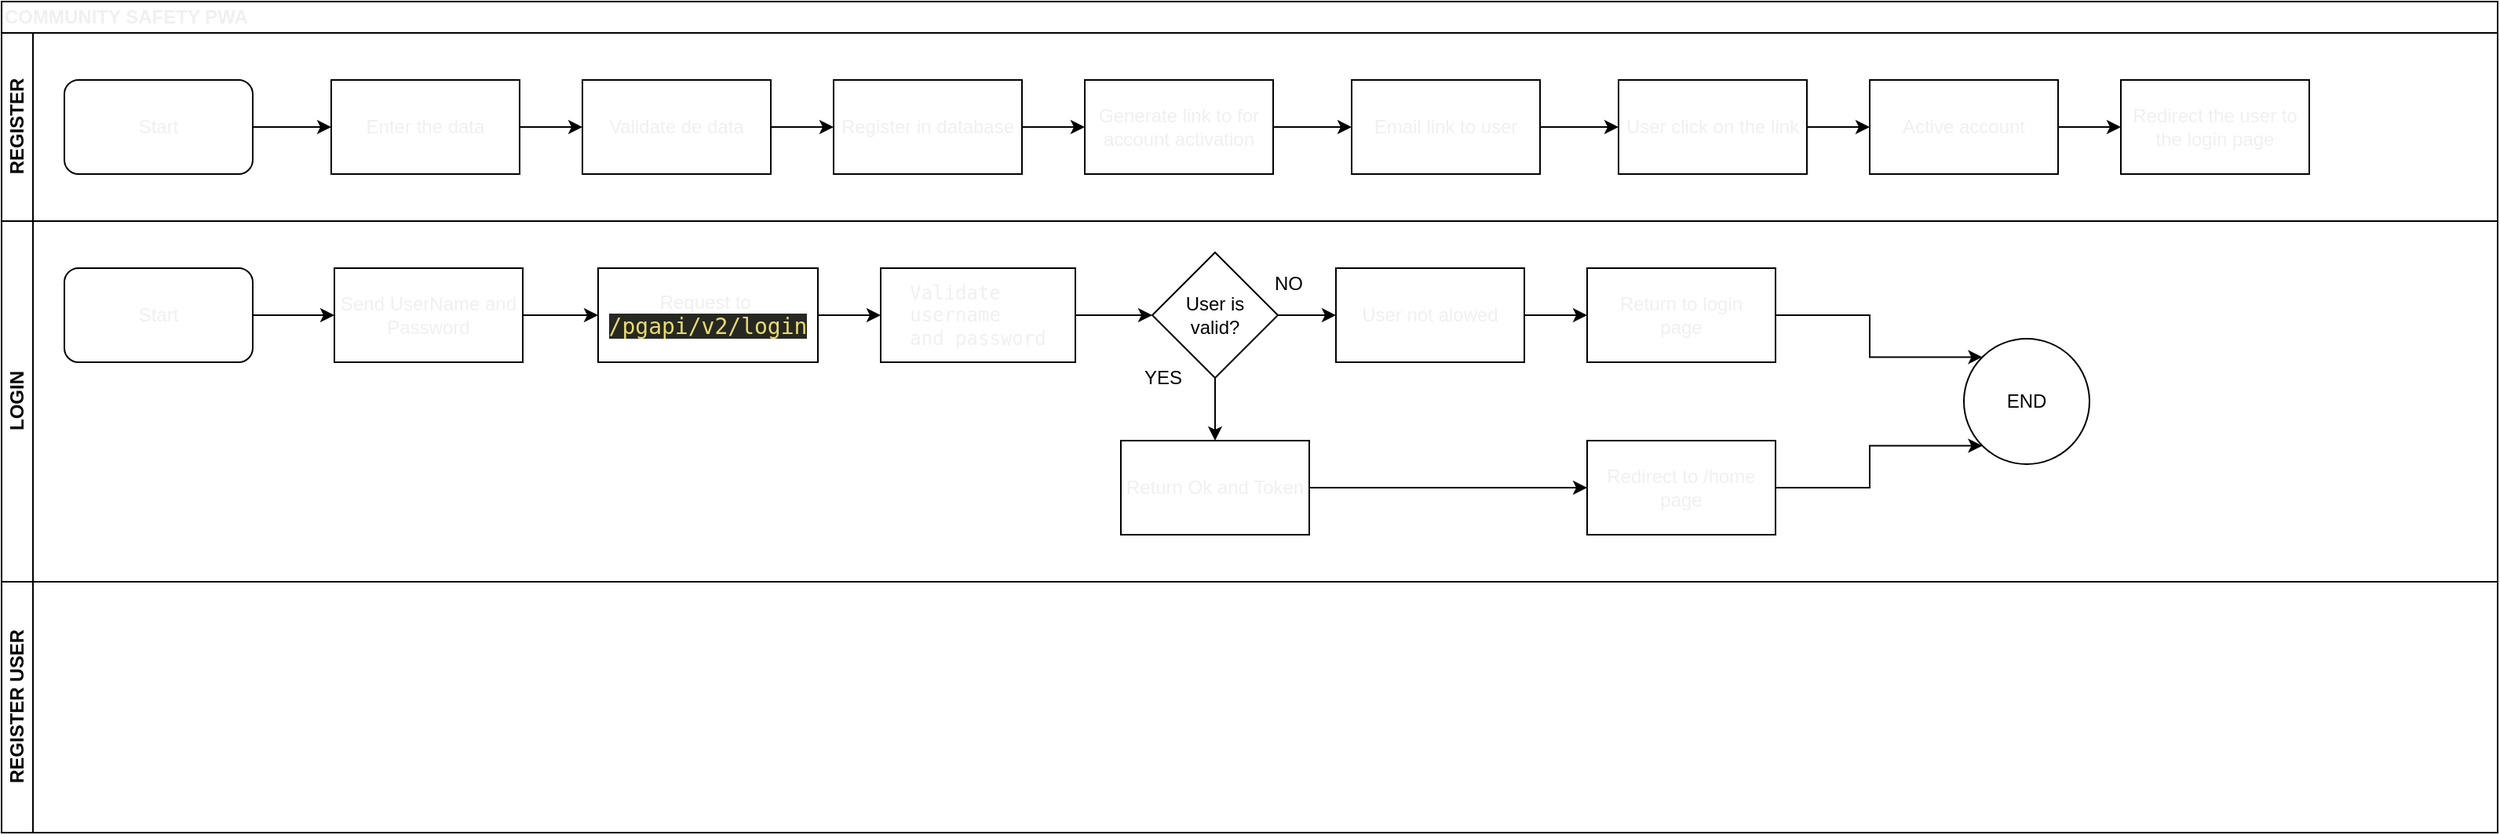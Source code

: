 <mxfile version="14.2.4" type="embed">
    <diagram id="kuqkHUzQ6pWqC92oyJI4" name="Page-1">
        <mxGraphModel dx="1177" dy="355" grid="1" gridSize="10" guides="1" tooltips="1" connect="1" arrows="1" fold="0" page="0" pageScale="1" pageWidth="827" pageHeight="1169" math="0" shadow="0">
            <root>
                <mxCell id="0"/>
                <mxCell id="1" parent="0"/>
                <mxCell id="17" value="COMMUNITY SAFETY PWA" style="swimlane;html=1;childLayout=stackLayout;resizeParent=1;resizeParentMax=0;horizontal=1;startSize=20;horizontalStack=0;labelBackgroundColor=none;fontSize=12;fontColor=#f0f0f0;align=left;" parent="1" vertex="1">
                    <mxGeometry x="20" y="20" width="1590" height="530" as="geometry">
                        <mxRectangle x="20" y="20" width="60" height="20" as="alternateBounds"/>
                    </mxGeometry>
                </mxCell>
                <mxCell id="18" value="REGISTER" style="swimlane;html=1;startSize=20;horizontal=0;" parent="17" vertex="1">
                    <mxGeometry y="20" width="1590" height="120" as="geometry">
                        <mxRectangle y="20" width="790" height="20" as="alternateBounds"/>
                    </mxGeometry>
                </mxCell>
                <mxCell id="23" style="edgeStyle=orthogonalEdgeStyle;rounded=0;orthogonalLoop=1;jettySize=auto;html=1;entryX=0;entryY=0.5;entryDx=0;entryDy=0;fontSize=12;fontColor=#f0f0f0;" parent="18" source="21" target="22" edge="1">
                    <mxGeometry relative="1" as="geometry"/>
                </mxCell>
                <mxCell id="21" value="Start" style="rounded=1;whiteSpace=wrap;html=1;labelBackgroundColor=none;fontSize=12;fontColor=#f0f0f0;align=center;" parent="18" vertex="1">
                    <mxGeometry x="40" y="30" width="120" height="60" as="geometry"/>
                </mxCell>
                <mxCell id="25" style="edgeStyle=orthogonalEdgeStyle;rounded=0;orthogonalLoop=1;jettySize=auto;html=1;entryX=0;entryY=0.5;entryDx=0;entryDy=0;fontSize=12;fontColor=#f0f0f0;" parent="18" source="22" target="24" edge="1">
                    <mxGeometry relative="1" as="geometry"/>
                </mxCell>
                <mxCell id="22" value="Enter the data" style="rounded=0;whiteSpace=wrap;html=1;labelBackgroundColor=none;fontSize=12;fontColor=#f0f0f0;align=center;" parent="18" vertex="1">
                    <mxGeometry x="210" y="30" width="120" height="60" as="geometry"/>
                </mxCell>
                <mxCell id="32" style="edgeStyle=orthogonalEdgeStyle;rounded=0;orthogonalLoop=1;jettySize=auto;html=1;entryX=0;entryY=0.5;entryDx=0;entryDy=0;fontSize=12;fontColor=#f0f0f0;" parent="18" source="24" target="26" edge="1">
                    <mxGeometry relative="1" as="geometry"/>
                </mxCell>
                <mxCell id="24" value="Validate de data" style="rounded=0;whiteSpace=wrap;html=1;labelBackgroundColor=none;fontSize=12;fontColor=#f0f0f0;align=center;" parent="18" vertex="1">
                    <mxGeometry x="370" y="30" width="120" height="60" as="geometry"/>
                </mxCell>
                <mxCell id="33" style="edgeStyle=orthogonalEdgeStyle;rounded=0;orthogonalLoop=1;jettySize=auto;html=1;entryX=0;entryY=0.5;entryDx=0;entryDy=0;fontSize=12;fontColor=#f0f0f0;" parent="18" source="26" target="27" edge="1">
                    <mxGeometry relative="1" as="geometry"/>
                </mxCell>
                <mxCell id="26" value="Register in database" style="rounded=0;whiteSpace=wrap;html=1;labelBackgroundColor=none;fontSize=12;fontColor=#f0f0f0;align=center;" parent="18" vertex="1">
                    <mxGeometry x="530" y="30" width="120" height="60" as="geometry"/>
                </mxCell>
                <mxCell id="34" style="edgeStyle=orthogonalEdgeStyle;rounded=0;orthogonalLoop=1;jettySize=auto;html=1;entryX=0;entryY=0.5;entryDx=0;entryDy=0;fontSize=12;fontColor=#f0f0f0;" parent="18" source="27" target="28" edge="1">
                    <mxGeometry relative="1" as="geometry"/>
                </mxCell>
                <mxCell id="27" value="Generate link to for account activation" style="rounded=0;whiteSpace=wrap;html=1;labelBackgroundColor=none;fontSize=12;fontColor=#f0f0f0;align=center;" parent="18" vertex="1">
                    <mxGeometry x="690" y="30" width="120" height="60" as="geometry"/>
                </mxCell>
                <mxCell id="35" style="edgeStyle=orthogonalEdgeStyle;rounded=0;orthogonalLoop=1;jettySize=auto;html=1;entryX=0;entryY=0.5;entryDx=0;entryDy=0;fontSize=12;fontColor=#f0f0f0;" parent="18" source="28" target="29" edge="1">
                    <mxGeometry relative="1" as="geometry"/>
                </mxCell>
                <mxCell id="28" value="Email link to user" style="rounded=0;whiteSpace=wrap;html=1;labelBackgroundColor=none;fontSize=12;fontColor=#f0f0f0;align=center;" parent="18" vertex="1">
                    <mxGeometry x="860" y="30" width="120" height="60" as="geometry"/>
                </mxCell>
                <mxCell id="36" style="edgeStyle=orthogonalEdgeStyle;rounded=0;orthogonalLoop=1;jettySize=auto;html=1;entryX=0;entryY=0.5;entryDx=0;entryDy=0;fontSize=12;fontColor=#f0f0f0;" parent="18" source="29" target="30" edge="1">
                    <mxGeometry relative="1" as="geometry"/>
                </mxCell>
                <mxCell id="29" value="User click on the link" style="rounded=0;whiteSpace=wrap;html=1;labelBackgroundColor=none;fontSize=12;fontColor=#f0f0f0;align=center;" parent="18" vertex="1">
                    <mxGeometry x="1030" y="30" width="120" height="60" as="geometry"/>
                </mxCell>
                <mxCell id="37" style="edgeStyle=orthogonalEdgeStyle;rounded=0;orthogonalLoop=1;jettySize=auto;html=1;entryX=0;entryY=0.5;entryDx=0;entryDy=0;fontSize=12;fontColor=#f0f0f0;" parent="18" source="30" target="31" edge="1">
                    <mxGeometry relative="1" as="geometry"/>
                </mxCell>
                <mxCell id="30" value="Active account" style="rounded=0;whiteSpace=wrap;html=1;labelBackgroundColor=none;fontSize=12;fontColor=#f0f0f0;align=center;" parent="18" vertex="1">
                    <mxGeometry x="1190" y="30" width="120" height="60" as="geometry"/>
                </mxCell>
                <mxCell id="31" value="Redirect the user to the login page" style="rounded=0;whiteSpace=wrap;html=1;labelBackgroundColor=none;fontSize=12;fontColor=#f0f0f0;align=center;" parent="18" vertex="1">
                    <mxGeometry x="1350" y="30" width="120" height="60" as="geometry"/>
                </mxCell>
                <mxCell id="19" value="LOGIN" style="swimlane;html=1;startSize=20;horizontal=0;" parent="17" vertex="1">
                    <mxGeometry y="140" width="1590" height="230" as="geometry"/>
                </mxCell>
                <mxCell id="42" style="edgeStyle=orthogonalEdgeStyle;rounded=0;orthogonalLoop=1;jettySize=auto;html=1;entryX=0;entryY=0.5;entryDx=0;entryDy=0;fontSize=12;fontColor=#f0f0f0;" parent="19" source="38" target="41" edge="1">
                    <mxGeometry relative="1" as="geometry"/>
                </mxCell>
                <mxCell id="38" value="Start" style="rounded=1;whiteSpace=wrap;html=1;labelBackgroundColor=none;fontSize=12;fontColor=#f0f0f0;align=center;" parent="19" vertex="1">
                    <mxGeometry x="40" y="30" width="120" height="60" as="geometry"/>
                </mxCell>
                <mxCell id="44" style="edgeStyle=orthogonalEdgeStyle;rounded=0;orthogonalLoop=1;jettySize=auto;html=1;entryX=0;entryY=0.5;entryDx=0;entryDy=0;fontSize=12;fontColor=#f0f0f0;" parent="19" source="41" target="43" edge="1">
                    <mxGeometry relative="1" as="geometry"/>
                </mxCell>
                <mxCell id="41" value="Send UserName and Password" style="rounded=0;whiteSpace=wrap;html=1;labelBackgroundColor=none;fontSize=12;fontColor=#f0f0f0;align=center;" parent="19" vertex="1">
                    <mxGeometry x="212" y="30" width="120" height="60" as="geometry"/>
                </mxCell>
                <mxCell id="46" style="edgeStyle=orthogonalEdgeStyle;rounded=0;orthogonalLoop=1;jettySize=auto;html=1;exitX=1;exitY=0.5;exitDx=0;exitDy=0;entryX=0;entryY=0.5;entryDx=0;entryDy=0;" parent="19" source="43" target="45" edge="1">
                    <mxGeometry relative="1" as="geometry"/>
                </mxCell>
                <mxCell id="43" value="Request to&amp;nbsp;&lt;br&gt;&lt;span style=&quot;color: rgb(230 , 219 , 116) ; background-color: rgb(39 , 40 , 34) ; font-family: &amp;#34;droid sans mono&amp;#34; , monospace , monospace , &amp;#34;droid sans fallback&amp;#34; ; font-size: 14px&quot;&gt;/pgapi/v2/login&lt;/span&gt;" style="rounded=0;whiteSpace=wrap;html=1;labelBackgroundColor=none;fontSize=12;fontColor=#f0f0f0;align=center;" parent="19" vertex="1">
                    <mxGeometry x="380" y="30" width="140" height="60" as="geometry"/>
                </mxCell>
                <mxCell id="49" style="edgeStyle=orthogonalEdgeStyle;rounded=0;orthogonalLoop=1;jettySize=auto;html=1;entryX=0;entryY=0.5;entryDx=0;entryDy=0;" parent="19" source="45" target="48" edge="1">
                    <mxGeometry relative="1" as="geometry"/>
                </mxCell>
                <mxCell id="45" value="&lt;pre class=&quot;tw-data-text tw-text-large XcVN5d tw-ta&quot; id=&quot;tw-target-text&quot; style=&quot;text-align: left&quot; dir=&quot;ltr&quot;&gt;&lt;span lang=&quot;en&quot;&gt;Validate &lt;br/&gt;username &lt;br/&gt;and password&lt;/span&gt;&lt;/pre&gt;" style="rounded=0;whiteSpace=wrap;html=1;labelBackgroundColor=none;fontSize=12;fontColor=#f0f0f0;align=center;" parent="19" vertex="1">
                    <mxGeometry x="560" y="30" width="124" height="60" as="geometry"/>
                </mxCell>
                <mxCell id="58" style="edgeStyle=orthogonalEdgeStyle;rounded=0;orthogonalLoop=1;jettySize=auto;html=1;entryX=0;entryY=0.5;entryDx=0;entryDy=0;" parent="19" source="47" target="57" edge="1">
                    <mxGeometry relative="1" as="geometry"/>
                </mxCell>
                <mxCell id="47" value="User not alowed" style="rounded=0;whiteSpace=wrap;html=1;labelBackgroundColor=none;fontSize=12;fontColor=#f0f0f0;align=center;" parent="19" vertex="1">
                    <mxGeometry x="850" y="30" width="120" height="60" as="geometry"/>
                </mxCell>
                <mxCell id="50" style="edgeStyle=orthogonalEdgeStyle;rounded=0;orthogonalLoop=1;jettySize=auto;html=1;exitX=1;exitY=0.5;exitDx=0;exitDy=0;entryX=0;entryY=0.5;entryDx=0;entryDy=0;" parent="19" source="48" target="47" edge="1">
                    <mxGeometry relative="1" as="geometry"/>
                </mxCell>
                <mxCell id="48" value="User is&lt;br&gt;valid?" style="rhombus;whiteSpace=wrap;html=1;rounded=0;" parent="19" vertex="1">
                    <mxGeometry x="733" y="20" width="80" height="80" as="geometry"/>
                </mxCell>
                <mxCell id="52" value="NO" style="text;html=1;strokeColor=none;fillColor=none;align=center;verticalAlign=middle;whiteSpace=wrap;rounded=0;" parent="19" vertex="1">
                    <mxGeometry x="800" y="30" width="40" height="20" as="geometry"/>
                </mxCell>
                <mxCell id="51" value="YES" style="text;html=1;strokeColor=none;fillColor=none;align=center;verticalAlign=middle;whiteSpace=wrap;rounded=0;" parent="19" vertex="1">
                    <mxGeometry x="720" y="90" width="40" height="20" as="geometry"/>
                </mxCell>
                <mxCell id="60" style="edgeStyle=orthogonalEdgeStyle;rounded=0;orthogonalLoop=1;jettySize=auto;html=1;entryX=0;entryY=0.5;entryDx=0;entryDy=0;" parent="19" source="53" target="59" edge="1">
                    <mxGeometry relative="1" as="geometry"/>
                </mxCell>
                <mxCell id="53" value="Return Ok and Token" style="rounded=0;whiteSpace=wrap;html=1;labelBackgroundColor=none;fontSize=12;fontColor=#f0f0f0;align=center;" parent="19" vertex="1">
                    <mxGeometry x="713" y="140" width="120" height="60" as="geometry"/>
                </mxCell>
                <mxCell id="54" style="edgeStyle=orthogonalEdgeStyle;rounded=0;orthogonalLoop=1;jettySize=auto;html=1;entryX=0.5;entryY=0;entryDx=0;entryDy=0;" parent="19" source="48" target="53" edge="1">
                    <mxGeometry relative="1" as="geometry"/>
                </mxCell>
                <mxCell id="65" style="edgeStyle=orthogonalEdgeStyle;rounded=0;orthogonalLoop=1;jettySize=auto;html=1;entryX=0;entryY=0;entryDx=0;entryDy=0;" parent="19" source="57" target="61" edge="1">
                    <mxGeometry relative="1" as="geometry"/>
                </mxCell>
                <mxCell id="57" value="Return to login&lt;br&gt;page" style="rounded=0;whiteSpace=wrap;html=1;labelBackgroundColor=none;fontSize=12;fontColor=#f0f0f0;align=center;" parent="19" vertex="1">
                    <mxGeometry x="1010" y="30" width="120" height="60" as="geometry"/>
                </mxCell>
                <mxCell id="63" style="edgeStyle=orthogonalEdgeStyle;rounded=0;orthogonalLoop=1;jettySize=auto;html=1;entryX=0;entryY=1;entryDx=0;entryDy=0;" parent="19" source="59" target="61" edge="1">
                    <mxGeometry relative="1" as="geometry"/>
                </mxCell>
                <mxCell id="59" value="Redirect to /home page" style="rounded=0;whiteSpace=wrap;html=1;labelBackgroundColor=none;fontSize=12;fontColor=#f0f0f0;align=center;" parent="19" vertex="1">
                    <mxGeometry x="1010" y="140" width="120" height="60" as="geometry"/>
                </mxCell>
                <mxCell id="61" value="END" style="ellipse;whiteSpace=wrap;html=1;aspect=fixed;rounded=0;" parent="19" vertex="1">
                    <mxGeometry x="1250" y="75" width="80" height="80" as="geometry"/>
                </mxCell>
                <mxCell id="20" value="REGISTER USER" style="swimlane;html=1;startSize=20;horizontal=0;" parent="17" vertex="1">
                    <mxGeometry y="370" width="1590" height="160" as="geometry"/>
                </mxCell>
            </root>
        </mxGraphModel>
    </diagram>
</mxfile>